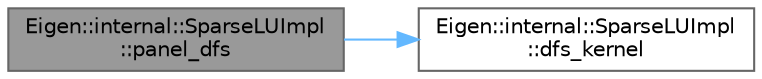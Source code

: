 digraph "Eigen::internal::SparseLUImpl::panel_dfs"
{
 // LATEX_PDF_SIZE
  bgcolor="transparent";
  edge [fontname=Helvetica,fontsize=10,labelfontname=Helvetica,labelfontsize=10];
  node [fontname=Helvetica,fontsize=10,shape=box,height=0.2,width=0.4];
  rankdir="LR";
  Node1 [id="Node000001",label="Eigen::internal::SparseLUImpl\l::panel_dfs",height=0.2,width=0.4,color="gray40", fillcolor="grey60", style="filled", fontcolor="black",tooltip="Performs a symbolic factorization on a panel of columns [jcol, jcol+w)"];
  Node1 -> Node2 [id="edge2_Node000001_Node000002",color="steelblue1",style="solid",tooltip=" "];
  Node2 [id="Node000002",label="Eigen::internal::SparseLUImpl\l::dfs_kernel",height=0.2,width=0.4,color="grey40", fillcolor="white", style="filled",URL="$class_eigen_1_1internal_1_1_sparse_l_u_impl.html#aef49b896c596d9e4893d3ae468d1dfac",tooltip=" "];
}
